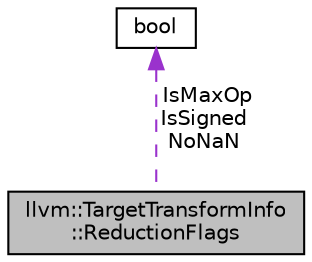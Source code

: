 digraph "llvm::TargetTransformInfo::ReductionFlags"
{
 // LATEX_PDF_SIZE
  bgcolor="transparent";
  edge [fontname="Helvetica",fontsize="10",labelfontname="Helvetica",labelfontsize="10"];
  node [fontname="Helvetica",fontsize="10",shape="box"];
  Node1 [label="llvm::TargetTransformInfo\l::ReductionFlags",height=0.2,width=0.4,color="black", fillcolor="grey75", style="filled", fontcolor="black",tooltip="Flags describing the kind of vector reduction."];
  Node2 -> Node1 [dir="back",color="darkorchid3",fontsize="10",style="dashed",label=" IsMaxOp\nIsSigned\nNoNaN" ,fontname="Helvetica"];
  Node2 [label="bool",height=0.2,width=0.4,color="black",URL="$classbool.html",tooltip=" "];
}
